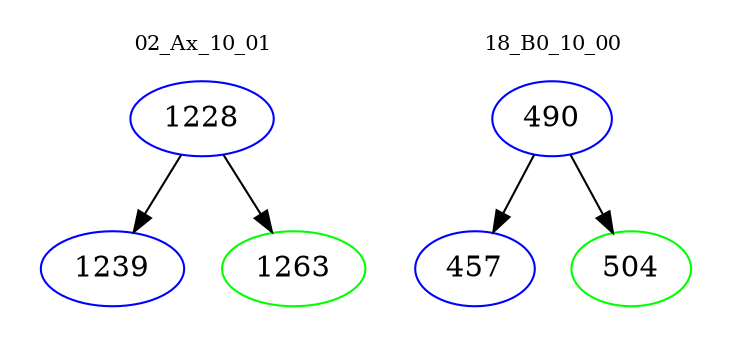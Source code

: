 digraph{
subgraph cluster_0 {
color = white
label = "02_Ax_10_01";
fontsize=10;
T0_1228 [label="1228", color="blue"]
T0_1228 -> T0_1239 [color="black"]
T0_1239 [label="1239", color="blue"]
T0_1228 -> T0_1263 [color="black"]
T0_1263 [label="1263", color="green"]
}
subgraph cluster_1 {
color = white
label = "18_B0_10_00";
fontsize=10;
T1_490 [label="490", color="blue"]
T1_490 -> T1_457 [color="black"]
T1_457 [label="457", color="blue"]
T1_490 -> T1_504 [color="black"]
T1_504 [label="504", color="green"]
}
}
